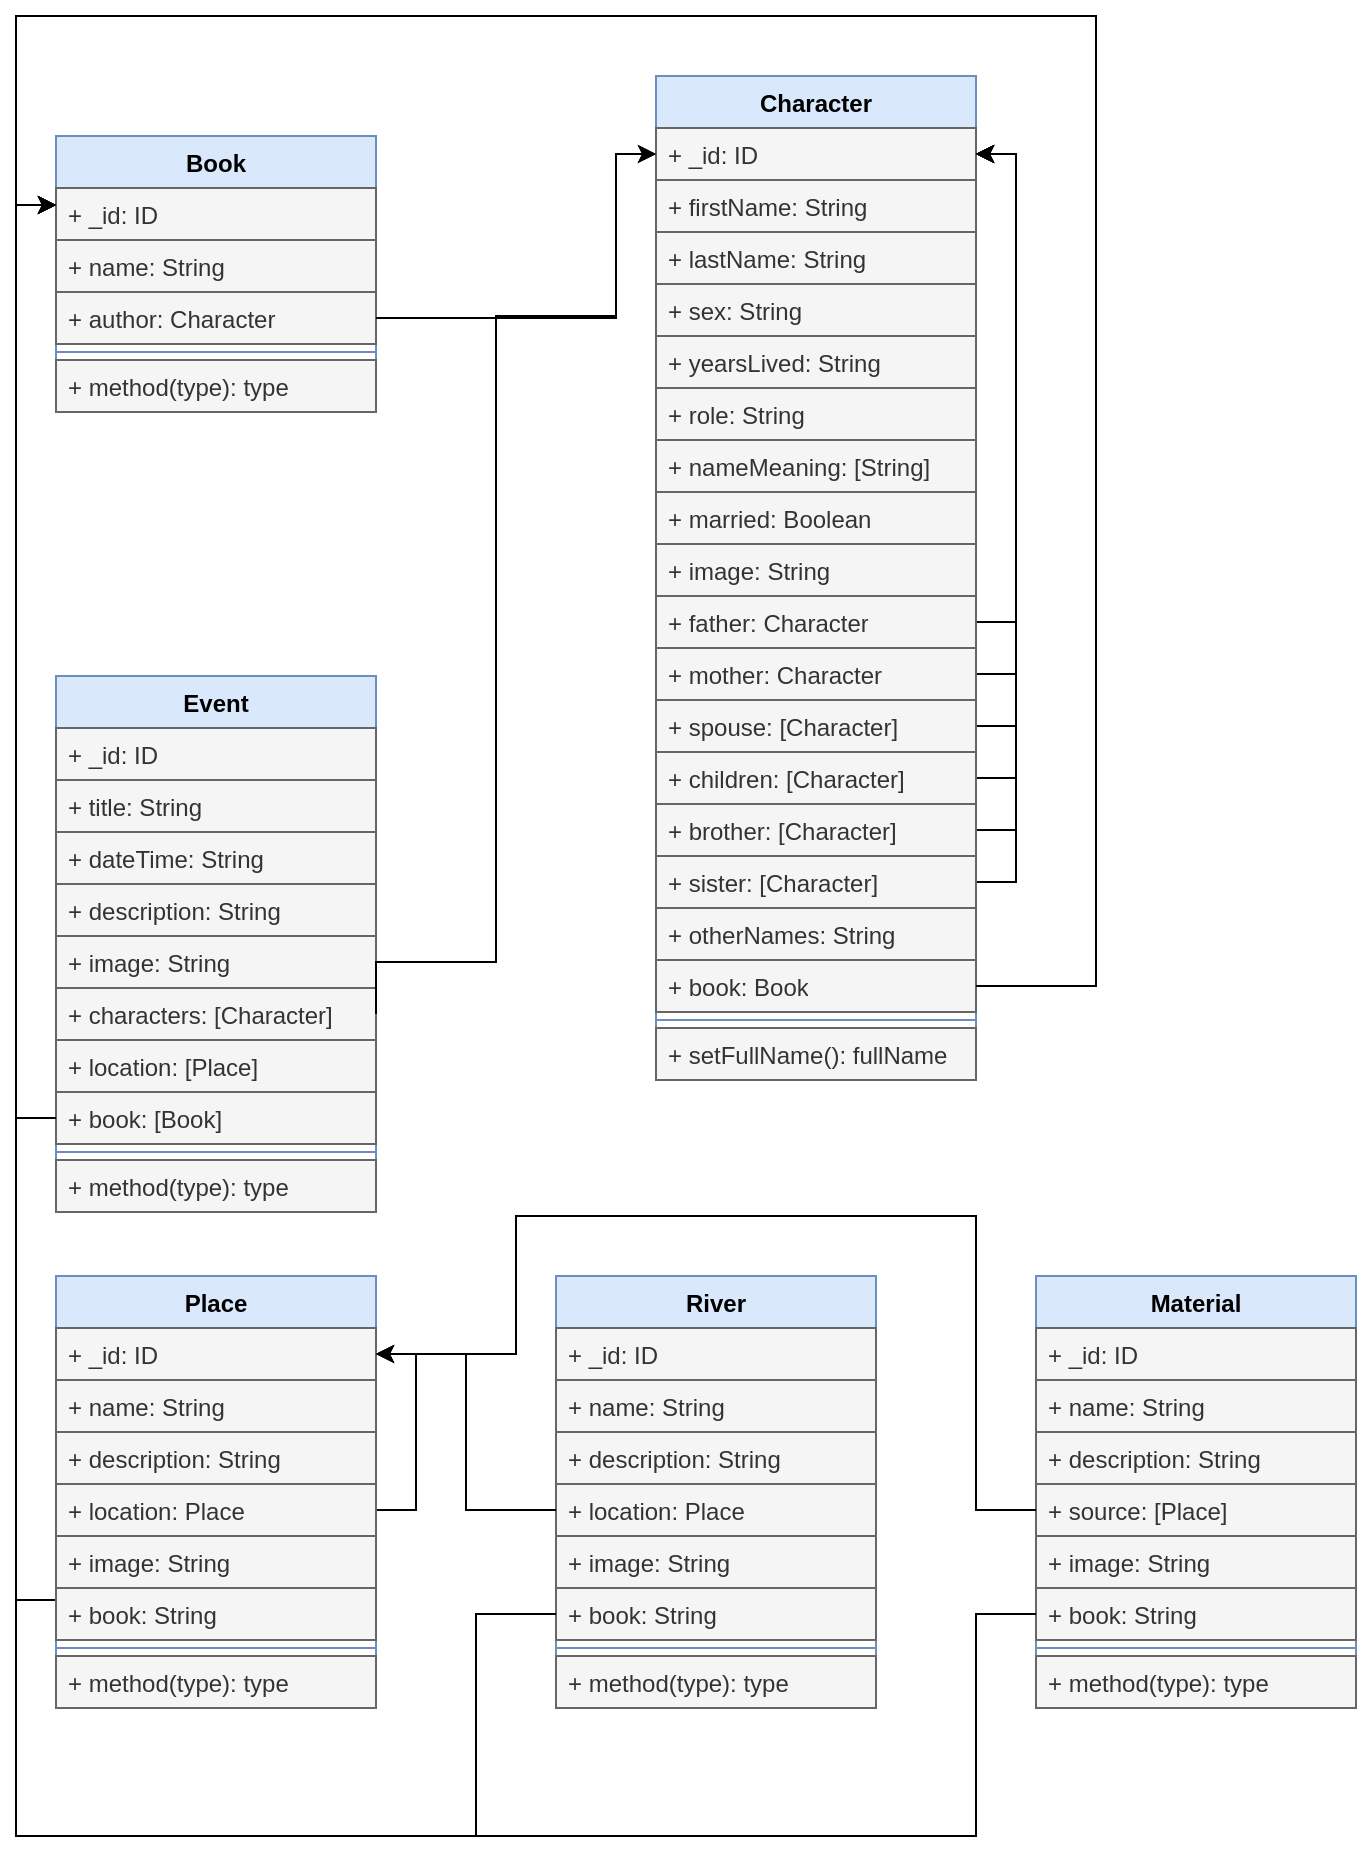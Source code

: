 <mxfile>
    <diagram name="Page-1" id="3G5pi5xVKcau8tW6fs5p">
        <mxGraphModel dx="969" dy="427" grid="1" gridSize="10" guides="1" tooltips="1" connect="1" arrows="1" fold="1" page="1" pageScale="1" pageWidth="850" pageHeight="1100" math="0" shadow="0">
            <root>
                <mxCell id="0"/>
                <mxCell id="1" parent="0"/>
                <mxCell id="A2dRkgPRKOj7suXU_tPl-4" value="Book" style="swimlane;fontStyle=1;align=center;verticalAlign=top;childLayout=stackLayout;horizontal=1;startSize=26;horizontalStack=0;resizeParent=1;resizeParentMax=0;resizeLast=0;collapsible=1;marginBottom=0;whiteSpace=wrap;html=1;fillColor=#dae8fc;strokeColor=#6c8ebf;" parent="1" vertex="1">
                    <mxGeometry x="70" y="90" width="160" height="138" as="geometry"/>
                </mxCell>
                <mxCell id="A2dRkgPRKOj7suXU_tPl-5" value="+ _id: ID" style="text;strokeColor=#666666;fillColor=#f5f5f5;align=left;verticalAlign=top;spacingLeft=4;spacingRight=4;overflow=hidden;rotatable=0;points=[[0,0.5],[1,0.5]];portConstraint=eastwest;whiteSpace=wrap;html=1;fontColor=#333333;" parent="A2dRkgPRKOj7suXU_tPl-4" vertex="1">
                    <mxGeometry y="26" width="160" height="26" as="geometry"/>
                </mxCell>
                <mxCell id="A2dRkgPRKOj7suXU_tPl-38" value="+ name: String" style="text;strokeColor=#666666;fillColor=#f5f5f5;align=left;verticalAlign=top;spacingLeft=4;spacingRight=4;overflow=hidden;rotatable=0;points=[[0,0.5],[1,0.5]];portConstraint=eastwest;whiteSpace=wrap;html=1;fontColor=#333333;" parent="A2dRkgPRKOj7suXU_tPl-4" vertex="1">
                    <mxGeometry y="52" width="160" height="26" as="geometry"/>
                </mxCell>
                <mxCell id="A2dRkgPRKOj7suXU_tPl-12" value="+ author: Character" style="text;strokeColor=#666666;fillColor=#f5f5f5;align=left;verticalAlign=top;spacingLeft=4;spacingRight=4;overflow=hidden;rotatable=0;points=[[0,0.5],[1,0.5]];portConstraint=eastwest;whiteSpace=wrap;html=1;fontColor=#333333;" parent="A2dRkgPRKOj7suXU_tPl-4" vertex="1">
                    <mxGeometry y="78" width="160" height="26" as="geometry"/>
                </mxCell>
                <mxCell id="A2dRkgPRKOj7suXU_tPl-6" value="" style="line;strokeWidth=1;fillColor=none;align=left;verticalAlign=middle;spacingTop=-1;spacingLeft=3;spacingRight=3;rotatable=0;labelPosition=right;points=[];portConstraint=eastwest;strokeColor=inherit;" parent="A2dRkgPRKOj7suXU_tPl-4" vertex="1">
                    <mxGeometry y="104" width="160" height="8" as="geometry"/>
                </mxCell>
                <mxCell id="A2dRkgPRKOj7suXU_tPl-7" value="+ method(type): type" style="text;strokeColor=#666666;fillColor=#f5f5f5;align=left;verticalAlign=top;spacingLeft=4;spacingRight=4;overflow=hidden;rotatable=0;points=[[0,0.5],[1,0.5]];portConstraint=eastwest;whiteSpace=wrap;html=1;fontColor=#333333;" parent="A2dRkgPRKOj7suXU_tPl-4" vertex="1">
                    <mxGeometry y="112" width="160" height="26" as="geometry"/>
                </mxCell>
                <mxCell id="A2dRkgPRKOj7suXU_tPl-13" value="Character" style="swimlane;fontStyle=1;align=center;verticalAlign=top;childLayout=stackLayout;horizontal=1;startSize=26;horizontalStack=0;resizeParent=1;resizeParentMax=0;resizeLast=0;collapsible=1;marginBottom=0;whiteSpace=wrap;html=1;fillColor=#dae8fc;strokeColor=#6c8ebf;" parent="1" vertex="1">
                    <mxGeometry x="370" y="60" width="160" height="502" as="geometry"/>
                </mxCell>
                <mxCell id="A2dRkgPRKOj7suXU_tPl-14" value="+ _id: ID" style="text;strokeColor=#666666;fillColor=#f5f5f5;align=left;verticalAlign=top;spacingLeft=4;spacingRight=4;overflow=hidden;rotatable=0;points=[[0,0.5],[1,0.5]];portConstraint=eastwest;whiteSpace=wrap;html=1;fontColor=#333333;" parent="A2dRkgPRKOj7suXU_tPl-13" vertex="1">
                    <mxGeometry y="26" width="160" height="26" as="geometry"/>
                </mxCell>
                <mxCell id="A2dRkgPRKOj7suXU_tPl-39" value="+ firstName: String" style="text;strokeColor=#666666;fillColor=#f5f5f5;align=left;verticalAlign=top;spacingLeft=4;spacingRight=4;overflow=hidden;rotatable=0;points=[[0,0.5],[1,0.5]];portConstraint=eastwest;whiteSpace=wrap;html=1;fontColor=#333333;" parent="A2dRkgPRKOj7suXU_tPl-13" vertex="1">
                    <mxGeometry y="52" width="160" height="26" as="geometry"/>
                </mxCell>
                <mxCell id="A2dRkgPRKOj7suXU_tPl-15" value="+ lastName: String" style="text;strokeColor=#666666;fillColor=#f5f5f5;align=left;verticalAlign=top;spacingLeft=4;spacingRight=4;overflow=hidden;rotatable=0;points=[[0,0.5],[1,0.5]];portConstraint=eastwest;whiteSpace=wrap;html=1;fontColor=#333333;" parent="A2dRkgPRKOj7suXU_tPl-13" vertex="1">
                    <mxGeometry y="78" width="160" height="26" as="geometry"/>
                </mxCell>
                <mxCell id="A2dRkgPRKOj7suXU_tPl-33" value="+ sex: String" style="text;strokeColor=#666666;fillColor=#f5f5f5;align=left;verticalAlign=top;spacingLeft=4;spacingRight=4;overflow=hidden;rotatable=0;points=[[0,0.5],[1,0.5]];portConstraint=eastwest;whiteSpace=wrap;html=1;fontColor=#333333;" parent="A2dRkgPRKOj7suXU_tPl-13" vertex="1">
                    <mxGeometry y="104" width="160" height="26" as="geometry"/>
                </mxCell>
                <mxCell id="A2dRkgPRKOj7suXU_tPl-34" value="+ yearsLived: String" style="text;strokeColor=#666666;fillColor=#f5f5f5;align=left;verticalAlign=top;spacingLeft=4;spacingRight=4;overflow=hidden;rotatable=0;points=[[0,0.5],[1,0.5]];portConstraint=eastwest;whiteSpace=wrap;html=1;fontColor=#333333;" parent="A2dRkgPRKOj7suXU_tPl-13" vertex="1">
                    <mxGeometry y="130" width="160" height="26" as="geometry"/>
                </mxCell>
                <mxCell id="A2dRkgPRKOj7suXU_tPl-35" value="+ role: String" style="text;strokeColor=#666666;fillColor=#f5f5f5;align=left;verticalAlign=top;spacingLeft=4;spacingRight=4;overflow=hidden;rotatable=0;points=[[0,0.5],[1,0.5]];portConstraint=eastwest;whiteSpace=wrap;html=1;fontColor=#333333;" parent="A2dRkgPRKOj7suXU_tPl-13" vertex="1">
                    <mxGeometry y="156" width="160" height="26" as="geometry"/>
                </mxCell>
                <mxCell id="A2dRkgPRKOj7suXU_tPl-36" value="+ nameMeaning: [String]" style="text;strokeColor=#666666;fillColor=#f5f5f5;align=left;verticalAlign=top;spacingLeft=4;spacingRight=4;overflow=hidden;rotatable=0;points=[[0,0.5],[1,0.5]];portConstraint=eastwest;whiteSpace=wrap;html=1;fontColor=#333333;" parent="A2dRkgPRKOj7suXU_tPl-13" vertex="1">
                    <mxGeometry y="182" width="160" height="26" as="geometry"/>
                </mxCell>
                <mxCell id="A2dRkgPRKOj7suXU_tPl-37" value="+ married: Boolean" style="text;strokeColor=#666666;fillColor=#f5f5f5;align=left;verticalAlign=top;spacingLeft=4;spacingRight=4;overflow=hidden;rotatable=0;points=[[0,0.5],[1,0.5]];portConstraint=eastwest;whiteSpace=wrap;html=1;fontColor=#333333;" parent="A2dRkgPRKOj7suXU_tPl-13" vertex="1">
                    <mxGeometry y="208" width="160" height="26" as="geometry"/>
                </mxCell>
                <mxCell id="A2dRkgPRKOj7suXU_tPl-85" value="+ image: String" style="text;strokeColor=#666666;fillColor=#f5f5f5;align=left;verticalAlign=top;spacingLeft=4;spacingRight=4;overflow=hidden;rotatable=0;points=[[0,0.5],[1,0.5]];portConstraint=eastwest;whiteSpace=wrap;html=1;fontColor=#333333;" parent="A2dRkgPRKOj7suXU_tPl-13" vertex="1">
                    <mxGeometry y="234" width="160" height="26" as="geometry"/>
                </mxCell>
                <mxCell id="A2dRkgPRKOj7suXU_tPl-94" style="edgeStyle=orthogonalEdgeStyle;rounded=0;orthogonalLoop=1;jettySize=auto;html=1;exitX=1;exitY=0.5;exitDx=0;exitDy=0;entryX=1;entryY=0.5;entryDx=0;entryDy=0;" parent="A2dRkgPRKOj7suXU_tPl-13" source="A2dRkgPRKOj7suXU_tPl-86" target="A2dRkgPRKOj7suXU_tPl-14" edge="1">
                    <mxGeometry relative="1" as="geometry"/>
                </mxCell>
                <mxCell id="A2dRkgPRKOj7suXU_tPl-86" value="+ father: Character" style="text;strokeColor=#666666;fillColor=#f5f5f5;align=left;verticalAlign=top;spacingLeft=4;spacingRight=4;overflow=hidden;rotatable=0;points=[[0,0.5],[1,0.5]];portConstraint=eastwest;whiteSpace=wrap;html=1;fontColor=#333333;" parent="A2dRkgPRKOj7suXU_tPl-13" vertex="1">
                    <mxGeometry y="260" width="160" height="26" as="geometry"/>
                </mxCell>
                <mxCell id="A2dRkgPRKOj7suXU_tPl-95" style="edgeStyle=orthogonalEdgeStyle;rounded=0;orthogonalLoop=1;jettySize=auto;html=1;exitX=1;exitY=0.5;exitDx=0;exitDy=0;entryX=1;entryY=0.5;entryDx=0;entryDy=0;" parent="A2dRkgPRKOj7suXU_tPl-13" source="A2dRkgPRKOj7suXU_tPl-87" target="A2dRkgPRKOj7suXU_tPl-14" edge="1">
                    <mxGeometry relative="1" as="geometry">
                        <mxPoint x="270" y="50" as="targetPoint"/>
                    </mxGeometry>
                </mxCell>
                <mxCell id="A2dRkgPRKOj7suXU_tPl-87" value="+ mother: Character" style="text;strokeColor=#666666;fillColor=#f5f5f5;align=left;verticalAlign=top;spacingLeft=4;spacingRight=4;overflow=hidden;rotatable=0;points=[[0,0.5],[1,0.5]];portConstraint=eastwest;whiteSpace=wrap;html=1;fontColor=#333333;" parent="A2dRkgPRKOj7suXU_tPl-13" vertex="1">
                    <mxGeometry y="286" width="160" height="26" as="geometry"/>
                </mxCell>
                <mxCell id="A2dRkgPRKOj7suXU_tPl-96" style="edgeStyle=orthogonalEdgeStyle;rounded=0;orthogonalLoop=1;jettySize=auto;html=1;exitX=1;exitY=0.5;exitDx=0;exitDy=0;entryX=1;entryY=0.5;entryDx=0;entryDy=0;" parent="A2dRkgPRKOj7suXU_tPl-13" source="A2dRkgPRKOj7suXU_tPl-88" target="A2dRkgPRKOj7suXU_tPl-14" edge="1">
                    <mxGeometry relative="1" as="geometry"/>
                </mxCell>
                <mxCell id="A2dRkgPRKOj7suXU_tPl-88" value="+ spouse: [Character]" style="text;strokeColor=#666666;fillColor=#f5f5f5;align=left;verticalAlign=top;spacingLeft=4;spacingRight=4;overflow=hidden;rotatable=0;points=[[0,0.5],[1,0.5]];portConstraint=eastwest;whiteSpace=wrap;html=1;fontColor=#333333;" parent="A2dRkgPRKOj7suXU_tPl-13" vertex="1">
                    <mxGeometry y="312" width="160" height="26" as="geometry"/>
                </mxCell>
                <mxCell id="A2dRkgPRKOj7suXU_tPl-97" style="edgeStyle=orthogonalEdgeStyle;rounded=0;orthogonalLoop=1;jettySize=auto;html=1;exitX=1;exitY=0.5;exitDx=0;exitDy=0;entryX=1;entryY=0.5;entryDx=0;entryDy=0;" parent="A2dRkgPRKOj7suXU_tPl-13" source="A2dRkgPRKOj7suXU_tPl-89" target="A2dRkgPRKOj7suXU_tPl-14" edge="1">
                    <mxGeometry relative="1" as="geometry"/>
                </mxCell>
                <mxCell id="A2dRkgPRKOj7suXU_tPl-89" value="+ children: [Character]" style="text;strokeColor=#666666;fillColor=#f5f5f5;align=left;verticalAlign=top;spacingLeft=4;spacingRight=4;overflow=hidden;rotatable=0;points=[[0,0.5],[1,0.5]];portConstraint=eastwest;whiteSpace=wrap;html=1;fontColor=#333333;" parent="A2dRkgPRKOj7suXU_tPl-13" vertex="1">
                    <mxGeometry y="338" width="160" height="26" as="geometry"/>
                </mxCell>
                <mxCell id="A2dRkgPRKOj7suXU_tPl-99" style="edgeStyle=orthogonalEdgeStyle;rounded=0;orthogonalLoop=1;jettySize=auto;html=1;exitX=1;exitY=0.5;exitDx=0;exitDy=0;entryX=1;entryY=0.5;entryDx=0;entryDy=0;" parent="A2dRkgPRKOj7suXU_tPl-13" source="A2dRkgPRKOj7suXU_tPl-90" target="A2dRkgPRKOj7suXU_tPl-14" edge="1">
                    <mxGeometry relative="1" as="geometry"/>
                </mxCell>
                <mxCell id="A2dRkgPRKOj7suXU_tPl-90" value="+ brother: [Character]" style="text;strokeColor=#666666;fillColor=#f5f5f5;align=left;verticalAlign=top;spacingLeft=4;spacingRight=4;overflow=hidden;rotatable=0;points=[[0,0.5],[1,0.5]];portConstraint=eastwest;whiteSpace=wrap;html=1;fontColor=#333333;" parent="A2dRkgPRKOj7suXU_tPl-13" vertex="1">
                    <mxGeometry y="364" width="160" height="26" as="geometry"/>
                </mxCell>
                <mxCell id="A2dRkgPRKOj7suXU_tPl-100" style="edgeStyle=orthogonalEdgeStyle;rounded=0;orthogonalLoop=1;jettySize=auto;html=1;exitX=1;exitY=0.5;exitDx=0;exitDy=0;entryX=1;entryY=0.5;entryDx=0;entryDy=0;" parent="A2dRkgPRKOj7suXU_tPl-13" source="A2dRkgPRKOj7suXU_tPl-91" target="A2dRkgPRKOj7suXU_tPl-14" edge="1">
                    <mxGeometry relative="1" as="geometry"/>
                </mxCell>
                <mxCell id="A2dRkgPRKOj7suXU_tPl-91" value="+ sister: [Character]" style="text;strokeColor=#666666;fillColor=#f5f5f5;align=left;verticalAlign=top;spacingLeft=4;spacingRight=4;overflow=hidden;rotatable=0;points=[[0,0.5],[1,0.5]];portConstraint=eastwest;whiteSpace=wrap;html=1;fontColor=#333333;" parent="A2dRkgPRKOj7suXU_tPl-13" vertex="1">
                    <mxGeometry y="390" width="160" height="26" as="geometry"/>
                </mxCell>
                <mxCell id="A2dRkgPRKOj7suXU_tPl-92" value="+ otherNames: String" style="text;strokeColor=#666666;fillColor=#f5f5f5;align=left;verticalAlign=top;spacingLeft=4;spacingRight=4;overflow=hidden;rotatable=0;points=[[0,0.5],[1,0.5]];portConstraint=eastwest;whiteSpace=wrap;html=1;fontColor=#333333;" parent="A2dRkgPRKOj7suXU_tPl-13" vertex="1">
                    <mxGeometry y="416" width="160" height="26" as="geometry"/>
                </mxCell>
                <mxCell id="A2dRkgPRKOj7suXU_tPl-93" value="+ book: Book" style="text;strokeColor=#666666;fillColor=#f5f5f5;align=left;verticalAlign=top;spacingLeft=4;spacingRight=4;overflow=hidden;rotatable=0;points=[[0,0.5],[1,0.5]];portConstraint=eastwest;whiteSpace=wrap;html=1;fontColor=#333333;" parent="A2dRkgPRKOj7suXU_tPl-13" vertex="1">
                    <mxGeometry y="442" width="160" height="26" as="geometry"/>
                </mxCell>
                <mxCell id="A2dRkgPRKOj7suXU_tPl-16" value="" style="line;strokeWidth=1;fillColor=none;align=left;verticalAlign=middle;spacingTop=-1;spacingLeft=3;spacingRight=3;rotatable=0;labelPosition=right;points=[];portConstraint=eastwest;strokeColor=inherit;" parent="A2dRkgPRKOj7suXU_tPl-13" vertex="1">
                    <mxGeometry y="468" width="160" height="8" as="geometry"/>
                </mxCell>
                <mxCell id="A2dRkgPRKOj7suXU_tPl-17" value="+ setFullName(): fullName" style="text;strokeColor=#666666;fillColor=#f5f5f5;align=left;verticalAlign=top;spacingLeft=4;spacingRight=4;overflow=hidden;rotatable=0;points=[[0,0.5],[1,0.5]];portConstraint=eastwest;whiteSpace=wrap;html=1;fontColor=#333333;" parent="A2dRkgPRKOj7suXU_tPl-13" vertex="1">
                    <mxGeometry y="476" width="160" height="26" as="geometry"/>
                </mxCell>
                <mxCell id="A2dRkgPRKOj7suXU_tPl-18" value="Event" style="swimlane;fontStyle=1;align=center;verticalAlign=top;childLayout=stackLayout;horizontal=1;startSize=26;horizontalStack=0;resizeParent=1;resizeParentMax=0;resizeLast=0;collapsible=1;marginBottom=0;whiteSpace=wrap;html=1;fillColor=#dae8fc;strokeColor=#6c8ebf;" parent="1" vertex="1">
                    <mxGeometry x="70" y="360" width="160" height="268" as="geometry"/>
                </mxCell>
                <mxCell id="A2dRkgPRKOj7suXU_tPl-19" value="+ _id: ID" style="text;strokeColor=#666666;fillColor=#f5f5f5;align=left;verticalAlign=top;spacingLeft=4;spacingRight=4;overflow=hidden;rotatable=0;points=[[0,0.5],[1,0.5]];portConstraint=eastwest;whiteSpace=wrap;html=1;fontColor=#333333;" parent="A2dRkgPRKOj7suXU_tPl-18" vertex="1">
                    <mxGeometry y="26" width="160" height="26" as="geometry"/>
                </mxCell>
                <mxCell id="A2dRkgPRKOj7suXU_tPl-65" value="+ title: String" style="text;strokeColor=#666666;fillColor=#f5f5f5;align=left;verticalAlign=top;spacingLeft=4;spacingRight=4;overflow=hidden;rotatable=0;points=[[0,0.5],[1,0.5]];portConstraint=eastwest;whiteSpace=wrap;html=1;fontColor=#333333;" parent="A2dRkgPRKOj7suXU_tPl-18" vertex="1">
                    <mxGeometry y="52" width="160" height="26" as="geometry"/>
                </mxCell>
                <mxCell id="A2dRkgPRKOj7suXU_tPl-20" value="+ dateTime: String" style="text;strokeColor=#666666;fillColor=#f5f5f5;align=left;verticalAlign=top;spacingLeft=4;spacingRight=4;overflow=hidden;rotatable=0;points=[[0,0.5],[1,0.5]];portConstraint=eastwest;whiteSpace=wrap;html=1;fontColor=#333333;" parent="A2dRkgPRKOj7suXU_tPl-18" vertex="1">
                    <mxGeometry y="78" width="160" height="26" as="geometry"/>
                </mxCell>
                <mxCell id="A2dRkgPRKOj7suXU_tPl-41" value="+ description: String" style="text;strokeColor=#666666;fillColor=#f5f5f5;align=left;verticalAlign=top;spacingLeft=4;spacingRight=4;overflow=hidden;rotatable=0;points=[[0,0.5],[1,0.5]];portConstraint=eastwest;whiteSpace=wrap;html=1;fontColor=#333333;" parent="A2dRkgPRKOj7suXU_tPl-18" vertex="1">
                    <mxGeometry y="104" width="160" height="26" as="geometry"/>
                </mxCell>
                <mxCell id="A2dRkgPRKOj7suXU_tPl-42" value="+ image: String" style="text;strokeColor=#666666;fillColor=#f5f5f5;align=left;verticalAlign=top;spacingLeft=4;spacingRight=4;overflow=hidden;rotatable=0;points=[[0,0.5],[1,0.5]];portConstraint=eastwest;whiteSpace=wrap;html=1;fontColor=#333333;" parent="A2dRkgPRKOj7suXU_tPl-18" vertex="1">
                    <mxGeometry y="130" width="160" height="26" as="geometry"/>
                </mxCell>
                <mxCell id="A2dRkgPRKOj7suXU_tPl-43" value="+ characters: [Character]" style="text;strokeColor=#666666;fillColor=#f5f5f5;align=left;verticalAlign=top;spacingLeft=4;spacingRight=4;overflow=hidden;rotatable=0;points=[[0,0.5],[1,0.5]];portConstraint=eastwest;whiteSpace=wrap;html=1;fontColor=#333333;" parent="A2dRkgPRKOj7suXU_tPl-18" vertex="1">
                    <mxGeometry y="156" width="160" height="26" as="geometry"/>
                </mxCell>
                <mxCell id="A2dRkgPRKOj7suXU_tPl-44" value="+ location: [Place]" style="text;strokeColor=#666666;fillColor=#f5f5f5;align=left;verticalAlign=top;spacingLeft=4;spacingRight=4;overflow=hidden;rotatable=0;points=[[0,0.5],[1,0.5]];portConstraint=eastwest;whiteSpace=wrap;html=1;fontColor=#333333;" parent="A2dRkgPRKOj7suXU_tPl-18" vertex="1">
                    <mxGeometry y="182" width="160" height="26" as="geometry"/>
                </mxCell>
                <mxCell id="A2dRkgPRKOj7suXU_tPl-45" value="+ book: [Book]" style="text;strokeColor=#666666;fillColor=#f5f5f5;align=left;verticalAlign=top;spacingLeft=4;spacingRight=4;overflow=hidden;rotatable=0;points=[[0,0.5],[1,0.5]];portConstraint=eastwest;whiteSpace=wrap;html=1;fontColor=#333333;" parent="A2dRkgPRKOj7suXU_tPl-18" vertex="1">
                    <mxGeometry y="208" width="160" height="26" as="geometry"/>
                </mxCell>
                <mxCell id="A2dRkgPRKOj7suXU_tPl-21" value="" style="line;strokeWidth=1;fillColor=none;align=left;verticalAlign=middle;spacingTop=-1;spacingLeft=3;spacingRight=3;rotatable=0;labelPosition=right;points=[];portConstraint=eastwest;strokeColor=inherit;" parent="A2dRkgPRKOj7suXU_tPl-18" vertex="1">
                    <mxGeometry y="234" width="160" height="8" as="geometry"/>
                </mxCell>
                <mxCell id="A2dRkgPRKOj7suXU_tPl-22" value="+ method(type): type" style="text;strokeColor=#666666;fillColor=#f5f5f5;align=left;verticalAlign=top;spacingLeft=4;spacingRight=4;overflow=hidden;rotatable=0;points=[[0,0.5],[1,0.5]];portConstraint=eastwest;whiteSpace=wrap;html=1;fontColor=#333333;" parent="A2dRkgPRKOj7suXU_tPl-18" vertex="1">
                    <mxGeometry y="242" width="160" height="26" as="geometry"/>
                </mxCell>
                <mxCell id="A2dRkgPRKOj7suXU_tPl-55" style="edgeStyle=orthogonalEdgeStyle;rounded=0;orthogonalLoop=1;jettySize=auto;html=1;exitX=0;exitY=0.75;exitDx=0;exitDy=0;entryX=0;entryY=0.25;entryDx=0;entryDy=0;" parent="1" source="A2dRkgPRKOj7suXU_tPl-28" target="A2dRkgPRKOj7suXU_tPl-4" edge="1">
                    <mxGeometry relative="1" as="geometry"/>
                </mxCell>
                <mxCell id="A2dRkgPRKOj7suXU_tPl-28" value="Place" style="swimlane;fontStyle=1;align=center;verticalAlign=top;childLayout=stackLayout;horizontal=1;startSize=26;horizontalStack=0;resizeParent=1;resizeParentMax=0;resizeLast=0;collapsible=1;marginBottom=0;whiteSpace=wrap;html=1;fillColor=#dae8fc;strokeColor=#6c8ebf;" parent="1" vertex="1">
                    <mxGeometry x="70" y="660" width="160" height="216" as="geometry"/>
                </mxCell>
                <mxCell id="A2dRkgPRKOj7suXU_tPl-29" value="+ _id: ID" style="text;strokeColor=#666666;fillColor=#f5f5f5;align=left;verticalAlign=top;spacingLeft=4;spacingRight=4;overflow=hidden;rotatable=0;points=[[0,0.5],[1,0.5]];portConstraint=eastwest;whiteSpace=wrap;html=1;fontColor=#333333;" parent="A2dRkgPRKOj7suXU_tPl-28" vertex="1">
                    <mxGeometry y="26" width="160" height="26" as="geometry"/>
                </mxCell>
                <mxCell id="A2dRkgPRKOj7suXU_tPl-66" value="+ name: String" style="text;strokeColor=#666666;fillColor=#f5f5f5;align=left;verticalAlign=top;spacingLeft=4;spacingRight=4;overflow=hidden;rotatable=0;points=[[0,0.5],[1,0.5]];portConstraint=eastwest;whiteSpace=wrap;html=1;fontColor=#333333;" parent="A2dRkgPRKOj7suXU_tPl-28" vertex="1">
                    <mxGeometry y="52" width="160" height="26" as="geometry"/>
                </mxCell>
                <mxCell id="A2dRkgPRKOj7suXU_tPl-30" value="+ description: String" style="text;strokeColor=#666666;fillColor=#f5f5f5;align=left;verticalAlign=top;spacingLeft=4;spacingRight=4;overflow=hidden;rotatable=0;points=[[0,0.5],[1,0.5]];portConstraint=eastwest;whiteSpace=wrap;html=1;fontColor=#333333;" parent="A2dRkgPRKOj7suXU_tPl-28" vertex="1">
                    <mxGeometry y="78" width="160" height="26" as="geometry"/>
                </mxCell>
                <mxCell id="A2dRkgPRKOj7suXU_tPl-69" style="edgeStyle=orthogonalEdgeStyle;rounded=0;orthogonalLoop=1;jettySize=auto;html=1;exitX=1;exitY=0.5;exitDx=0;exitDy=0;entryX=1;entryY=0.5;entryDx=0;entryDy=0;" parent="A2dRkgPRKOj7suXU_tPl-28" source="A2dRkgPRKOj7suXU_tPl-51" target="A2dRkgPRKOj7suXU_tPl-29" edge="1">
                    <mxGeometry relative="1" as="geometry"/>
                </mxCell>
                <mxCell id="A2dRkgPRKOj7suXU_tPl-51" value="+ location: Place" style="text;strokeColor=#666666;fillColor=#f5f5f5;align=left;verticalAlign=top;spacingLeft=4;spacingRight=4;overflow=hidden;rotatable=0;points=[[0,0.5],[1,0.5]];portConstraint=eastwest;whiteSpace=wrap;html=1;fontColor=#333333;" parent="A2dRkgPRKOj7suXU_tPl-28" vertex="1">
                    <mxGeometry y="104" width="160" height="26" as="geometry"/>
                </mxCell>
                <mxCell id="A2dRkgPRKOj7suXU_tPl-52" value="+ image: String" style="text;strokeColor=#666666;fillColor=#f5f5f5;align=left;verticalAlign=top;spacingLeft=4;spacingRight=4;overflow=hidden;rotatable=0;points=[[0,0.5],[1,0.5]];portConstraint=eastwest;whiteSpace=wrap;html=1;fontColor=#333333;" parent="A2dRkgPRKOj7suXU_tPl-28" vertex="1">
                    <mxGeometry y="130" width="160" height="26" as="geometry"/>
                </mxCell>
                <mxCell id="A2dRkgPRKOj7suXU_tPl-53" value="+ book: String" style="text;strokeColor=#666666;fillColor=#f5f5f5;align=left;verticalAlign=top;spacingLeft=4;spacingRight=4;overflow=hidden;rotatable=0;points=[[0,0.5],[1,0.5]];portConstraint=eastwest;whiteSpace=wrap;html=1;fontColor=#333333;" parent="A2dRkgPRKOj7suXU_tPl-28" vertex="1">
                    <mxGeometry y="156" width="160" height="26" as="geometry"/>
                </mxCell>
                <mxCell id="A2dRkgPRKOj7suXU_tPl-31" value="" style="line;strokeWidth=1;fillColor=none;align=left;verticalAlign=middle;spacingTop=-1;spacingLeft=3;spacingRight=3;rotatable=0;labelPosition=right;points=[];portConstraint=eastwest;strokeColor=inherit;" parent="A2dRkgPRKOj7suXU_tPl-28" vertex="1">
                    <mxGeometry y="182" width="160" height="8" as="geometry"/>
                </mxCell>
                <mxCell id="A2dRkgPRKOj7suXU_tPl-32" value="+ method(type): type" style="text;strokeColor=#666666;fillColor=#f5f5f5;align=left;verticalAlign=top;spacingLeft=4;spacingRight=4;overflow=hidden;rotatable=0;points=[[0,0.5],[1,0.5]];portConstraint=eastwest;whiteSpace=wrap;html=1;fontColor=#333333;" parent="A2dRkgPRKOj7suXU_tPl-28" vertex="1">
                    <mxGeometry y="190" width="160" height="26" as="geometry"/>
                </mxCell>
                <mxCell id="A2dRkgPRKOj7suXU_tPl-48" style="edgeStyle=orthogonalEdgeStyle;rounded=0;orthogonalLoop=1;jettySize=auto;html=1;exitX=1;exitY=0.5;exitDx=0;exitDy=0;entryX=0;entryY=0.5;entryDx=0;entryDy=0;" parent="1" source="A2dRkgPRKOj7suXU_tPl-43" target="A2dRkgPRKOj7suXU_tPl-14" edge="1">
                    <mxGeometry relative="1" as="geometry">
                        <Array as="points">
                            <mxPoint x="230" y="503"/>
                            <mxPoint x="290" y="503"/>
                            <mxPoint x="290" y="180"/>
                            <mxPoint x="350" y="180"/>
                            <mxPoint x="350" y="99"/>
                        </Array>
                    </mxGeometry>
                </mxCell>
                <mxCell id="A2dRkgPRKOj7suXU_tPl-50" style="edgeStyle=orthogonalEdgeStyle;rounded=0;orthogonalLoop=1;jettySize=auto;html=1;exitX=1;exitY=0.5;exitDx=0;exitDy=0;entryX=0;entryY=0.5;entryDx=0;entryDy=0;" parent="1" source="A2dRkgPRKOj7suXU_tPl-12" target="A2dRkgPRKOj7suXU_tPl-14" edge="1">
                    <mxGeometry relative="1" as="geometry">
                        <Array as="points">
                            <mxPoint x="350" y="181"/>
                            <mxPoint x="350" y="99"/>
                        </Array>
                    </mxGeometry>
                </mxCell>
                <mxCell id="A2dRkgPRKOj7suXU_tPl-57" value="River" style="swimlane;fontStyle=1;align=center;verticalAlign=top;childLayout=stackLayout;horizontal=1;startSize=26;horizontalStack=0;resizeParent=1;resizeParentMax=0;resizeLast=0;collapsible=1;marginBottom=0;whiteSpace=wrap;html=1;fillColor=#dae8fc;strokeColor=#6c8ebf;" parent="1" vertex="1">
                    <mxGeometry x="320" y="660" width="160" height="216" as="geometry">
                        <mxRectangle x="320" y="660" width="70" height="30" as="alternateBounds"/>
                    </mxGeometry>
                </mxCell>
                <mxCell id="A2dRkgPRKOj7suXU_tPl-67" value="+ _id: ID" style="text;strokeColor=#666666;fillColor=#f5f5f5;align=left;verticalAlign=top;spacingLeft=4;spacingRight=4;overflow=hidden;rotatable=0;points=[[0,0.5],[1,0.5]];portConstraint=eastwest;whiteSpace=wrap;html=1;fontColor=#333333;" parent="A2dRkgPRKOj7suXU_tPl-57" vertex="1">
                    <mxGeometry y="26" width="160" height="26" as="geometry"/>
                </mxCell>
                <mxCell id="A2dRkgPRKOj7suXU_tPl-58" value="+ name: String" style="text;strokeColor=#666666;fillColor=#f5f5f5;align=left;verticalAlign=top;spacingLeft=4;spacingRight=4;overflow=hidden;rotatable=0;points=[[0,0.5],[1,0.5]];portConstraint=eastwest;whiteSpace=wrap;html=1;fontColor=#333333;" parent="A2dRkgPRKOj7suXU_tPl-57" vertex="1">
                    <mxGeometry y="52" width="160" height="26" as="geometry"/>
                </mxCell>
                <mxCell id="A2dRkgPRKOj7suXU_tPl-59" value="+ description: String" style="text;strokeColor=#666666;fillColor=#f5f5f5;align=left;verticalAlign=top;spacingLeft=4;spacingRight=4;overflow=hidden;rotatable=0;points=[[0,0.5],[1,0.5]];portConstraint=eastwest;whiteSpace=wrap;html=1;fontColor=#333333;" parent="A2dRkgPRKOj7suXU_tPl-57" vertex="1">
                    <mxGeometry y="78" width="160" height="26" as="geometry"/>
                </mxCell>
                <mxCell id="A2dRkgPRKOj7suXU_tPl-60" value="+ location: Place" style="text;strokeColor=#666666;fillColor=#f5f5f5;align=left;verticalAlign=top;spacingLeft=4;spacingRight=4;overflow=hidden;rotatable=0;points=[[0,0.5],[1,0.5]];portConstraint=eastwest;whiteSpace=wrap;html=1;fontColor=#333333;" parent="A2dRkgPRKOj7suXU_tPl-57" vertex="1">
                    <mxGeometry y="104" width="160" height="26" as="geometry"/>
                </mxCell>
                <mxCell id="A2dRkgPRKOj7suXU_tPl-61" value="+ image: String" style="text;strokeColor=#666666;fillColor=#f5f5f5;align=left;verticalAlign=top;spacingLeft=4;spacingRight=4;overflow=hidden;rotatable=0;points=[[0,0.5],[1,0.5]];portConstraint=eastwest;whiteSpace=wrap;html=1;fontColor=#333333;" parent="A2dRkgPRKOj7suXU_tPl-57" vertex="1">
                    <mxGeometry y="130" width="160" height="26" as="geometry"/>
                </mxCell>
                <mxCell id="A2dRkgPRKOj7suXU_tPl-62" value="+ book: String" style="text;strokeColor=#666666;fillColor=#f5f5f5;align=left;verticalAlign=top;spacingLeft=4;spacingRight=4;overflow=hidden;rotatable=0;points=[[0,0.5],[1,0.5]];portConstraint=eastwest;whiteSpace=wrap;html=1;fontColor=#333333;" parent="A2dRkgPRKOj7suXU_tPl-57" vertex="1">
                    <mxGeometry y="156" width="160" height="26" as="geometry"/>
                </mxCell>
                <mxCell id="A2dRkgPRKOj7suXU_tPl-63" value="" style="line;strokeWidth=1;fillColor=none;align=left;verticalAlign=middle;spacingTop=-1;spacingLeft=3;spacingRight=3;rotatable=0;labelPosition=right;points=[];portConstraint=eastwest;strokeColor=inherit;" parent="A2dRkgPRKOj7suXU_tPl-57" vertex="1">
                    <mxGeometry y="182" width="160" height="8" as="geometry"/>
                </mxCell>
                <mxCell id="A2dRkgPRKOj7suXU_tPl-64" value="+ method(type): type" style="text;strokeColor=#666666;fillColor=#f5f5f5;align=left;verticalAlign=top;spacingLeft=4;spacingRight=4;overflow=hidden;rotatable=0;points=[[0,0.5],[1,0.5]];portConstraint=eastwest;whiteSpace=wrap;html=1;fontColor=#333333;" parent="A2dRkgPRKOj7suXU_tPl-57" vertex="1">
                    <mxGeometry y="190" width="160" height="26" as="geometry"/>
                </mxCell>
                <mxCell id="A2dRkgPRKOj7suXU_tPl-70" style="edgeStyle=orthogonalEdgeStyle;rounded=0;orthogonalLoop=1;jettySize=auto;html=1;exitX=0;exitY=0.5;exitDx=0;exitDy=0;" parent="1" source="A2dRkgPRKOj7suXU_tPl-60" target="A2dRkgPRKOj7suXU_tPl-29" edge="1">
                    <mxGeometry relative="1" as="geometry"/>
                </mxCell>
                <mxCell id="A2dRkgPRKOj7suXU_tPl-71" style="edgeStyle=orthogonalEdgeStyle;rounded=0;orthogonalLoop=1;jettySize=auto;html=1;exitX=0;exitY=0.5;exitDx=0;exitDy=0;entryX=0;entryY=0.25;entryDx=0;entryDy=0;" parent="1" source="A2dRkgPRKOj7suXU_tPl-45" target="A2dRkgPRKOj7suXU_tPl-4" edge="1">
                    <mxGeometry relative="1" as="geometry"/>
                </mxCell>
                <mxCell id="A2dRkgPRKOj7suXU_tPl-72" style="edgeStyle=orthogonalEdgeStyle;rounded=0;orthogonalLoop=1;jettySize=auto;html=1;exitX=0;exitY=0.5;exitDx=0;exitDy=0;entryX=0;entryY=0.25;entryDx=0;entryDy=0;" parent="1" source="A2dRkgPRKOj7suXU_tPl-62" target="A2dRkgPRKOj7suXU_tPl-4" edge="1">
                    <mxGeometry relative="1" as="geometry">
                        <Array as="points">
                            <mxPoint x="280" y="829"/>
                            <mxPoint x="280" y="940"/>
                            <mxPoint x="50" y="940"/>
                            <mxPoint x="50" y="125"/>
                        </Array>
                    </mxGeometry>
                </mxCell>
                <mxCell id="A2dRkgPRKOj7suXU_tPl-73" value="Material" style="swimlane;fontStyle=1;align=center;verticalAlign=top;childLayout=stackLayout;horizontal=1;startSize=26;horizontalStack=0;resizeParent=1;resizeParentMax=0;resizeLast=0;collapsible=1;marginBottom=0;whiteSpace=wrap;html=1;fillColor=#dae8fc;strokeColor=#6c8ebf;" parent="1" vertex="1">
                    <mxGeometry x="560" y="660" width="160" height="216" as="geometry"/>
                </mxCell>
                <mxCell id="A2dRkgPRKOj7suXU_tPl-74" value="+ _id: ID" style="text;strokeColor=#666666;fillColor=#f5f5f5;align=left;verticalAlign=top;spacingLeft=4;spacingRight=4;overflow=hidden;rotatable=0;points=[[0,0.5],[1,0.5]];portConstraint=eastwest;whiteSpace=wrap;html=1;fontColor=#333333;" parent="A2dRkgPRKOj7suXU_tPl-73" vertex="1">
                    <mxGeometry y="26" width="160" height="26" as="geometry"/>
                </mxCell>
                <mxCell id="A2dRkgPRKOj7suXU_tPl-75" value="+ name: String" style="text;strokeColor=#666666;fillColor=#f5f5f5;align=left;verticalAlign=top;spacingLeft=4;spacingRight=4;overflow=hidden;rotatable=0;points=[[0,0.5],[1,0.5]];portConstraint=eastwest;whiteSpace=wrap;html=1;fontColor=#333333;" parent="A2dRkgPRKOj7suXU_tPl-73" vertex="1">
                    <mxGeometry y="52" width="160" height="26" as="geometry"/>
                </mxCell>
                <mxCell id="A2dRkgPRKOj7suXU_tPl-76" value="+ description: String" style="text;strokeColor=#666666;fillColor=#f5f5f5;align=left;verticalAlign=top;spacingLeft=4;spacingRight=4;overflow=hidden;rotatable=0;points=[[0,0.5],[1,0.5]];portConstraint=eastwest;whiteSpace=wrap;html=1;fontColor=#333333;" parent="A2dRkgPRKOj7suXU_tPl-73" vertex="1">
                    <mxGeometry y="78" width="160" height="26" as="geometry"/>
                </mxCell>
                <mxCell id="A2dRkgPRKOj7suXU_tPl-77" value="+ source: [Place]" style="text;strokeColor=#666666;fillColor=#f5f5f5;align=left;verticalAlign=top;spacingLeft=4;spacingRight=4;overflow=hidden;rotatable=0;points=[[0,0.5],[1,0.5]];portConstraint=eastwest;whiteSpace=wrap;html=1;fontColor=#333333;" parent="A2dRkgPRKOj7suXU_tPl-73" vertex="1">
                    <mxGeometry y="104" width="160" height="26" as="geometry"/>
                </mxCell>
                <mxCell id="A2dRkgPRKOj7suXU_tPl-78" value="+ image: String" style="text;strokeColor=#666666;fillColor=#f5f5f5;align=left;verticalAlign=top;spacingLeft=4;spacingRight=4;overflow=hidden;rotatable=0;points=[[0,0.5],[1,0.5]];portConstraint=eastwest;whiteSpace=wrap;html=1;fontColor=#333333;" parent="A2dRkgPRKOj7suXU_tPl-73" vertex="1">
                    <mxGeometry y="130" width="160" height="26" as="geometry"/>
                </mxCell>
                <mxCell id="A2dRkgPRKOj7suXU_tPl-79" value="+ book: String" style="text;strokeColor=#666666;fillColor=#f5f5f5;align=left;verticalAlign=top;spacingLeft=4;spacingRight=4;overflow=hidden;rotatable=0;points=[[0,0.5],[1,0.5]];portConstraint=eastwest;whiteSpace=wrap;html=1;fontColor=#333333;" parent="A2dRkgPRKOj7suXU_tPl-73" vertex="1">
                    <mxGeometry y="156" width="160" height="26" as="geometry"/>
                </mxCell>
                <mxCell id="A2dRkgPRKOj7suXU_tPl-80" value="" style="line;strokeWidth=1;fillColor=none;align=left;verticalAlign=middle;spacingTop=-1;spacingLeft=3;spacingRight=3;rotatable=0;labelPosition=right;points=[];portConstraint=eastwest;strokeColor=inherit;" parent="A2dRkgPRKOj7suXU_tPl-73" vertex="1">
                    <mxGeometry y="182" width="160" height="8" as="geometry"/>
                </mxCell>
                <mxCell id="A2dRkgPRKOj7suXU_tPl-81" value="+ method(type): type" style="text;strokeColor=#666666;fillColor=#f5f5f5;align=left;verticalAlign=top;spacingLeft=4;spacingRight=4;overflow=hidden;rotatable=0;points=[[0,0.5],[1,0.5]];portConstraint=eastwest;whiteSpace=wrap;html=1;fontColor=#333333;" parent="A2dRkgPRKOj7suXU_tPl-73" vertex="1">
                    <mxGeometry y="190" width="160" height="26" as="geometry"/>
                </mxCell>
                <mxCell id="A2dRkgPRKOj7suXU_tPl-83" style="edgeStyle=orthogonalEdgeStyle;rounded=0;orthogonalLoop=1;jettySize=auto;html=1;exitX=0;exitY=0.5;exitDx=0;exitDy=0;entryX=0;entryY=0.25;entryDx=0;entryDy=0;" parent="1" source="A2dRkgPRKOj7suXU_tPl-79" target="A2dRkgPRKOj7suXU_tPl-4" edge="1">
                    <mxGeometry relative="1" as="geometry">
                        <Array as="points">
                            <mxPoint x="530" y="829"/>
                            <mxPoint x="530" y="940"/>
                            <mxPoint x="50" y="940"/>
                            <mxPoint x="50" y="125"/>
                        </Array>
                    </mxGeometry>
                </mxCell>
                <mxCell id="A2dRkgPRKOj7suXU_tPl-84" style="edgeStyle=orthogonalEdgeStyle;rounded=0;orthogonalLoop=1;jettySize=auto;html=1;exitX=0;exitY=0.5;exitDx=0;exitDy=0;entryX=1;entryY=0.5;entryDx=0;entryDy=0;" parent="1" source="A2dRkgPRKOj7suXU_tPl-77" target="A2dRkgPRKOj7suXU_tPl-29" edge="1">
                    <mxGeometry relative="1" as="geometry">
                        <Array as="points">
                            <mxPoint x="530" y="777"/>
                            <mxPoint x="530" y="630"/>
                            <mxPoint x="300" y="630"/>
                            <mxPoint x="300" y="699"/>
                        </Array>
                    </mxGeometry>
                </mxCell>
                <mxCell id="A2dRkgPRKOj7suXU_tPl-101" style="edgeStyle=orthogonalEdgeStyle;rounded=0;orthogonalLoop=1;jettySize=auto;html=1;exitX=1;exitY=0.5;exitDx=0;exitDy=0;entryX=0;entryY=0.25;entryDx=0;entryDy=0;" parent="1" source="A2dRkgPRKOj7suXU_tPl-93" target="A2dRkgPRKOj7suXU_tPl-4" edge="1">
                    <mxGeometry relative="1" as="geometry">
                        <Array as="points">
                            <mxPoint x="590" y="515"/>
                            <mxPoint x="590" y="30"/>
                            <mxPoint x="50" y="30"/>
                            <mxPoint x="50" y="125"/>
                        </Array>
                    </mxGeometry>
                </mxCell>
            </root>
        </mxGraphModel>
    </diagram>
</mxfile>